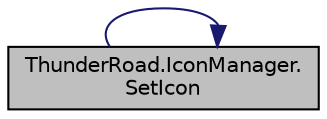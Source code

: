 digraph "ThunderRoad.IconManager.SetIcon"
{
 // LATEX_PDF_SIZE
  edge [fontname="Helvetica",fontsize="10",labelfontname="Helvetica",labelfontsize="10"];
  node [fontname="Helvetica",fontsize="10",shape=record];
  rankdir="LR";
  Node1 [label="ThunderRoad.IconManager.\lSetIcon",height=0.2,width=0.4,color="black", fillcolor="grey75", style="filled", fontcolor="black",tooltip="Sets the icon."];
  Node1 -> Node1 [color="midnightblue",fontsize="10",style="solid",fontname="Helvetica"];
}
